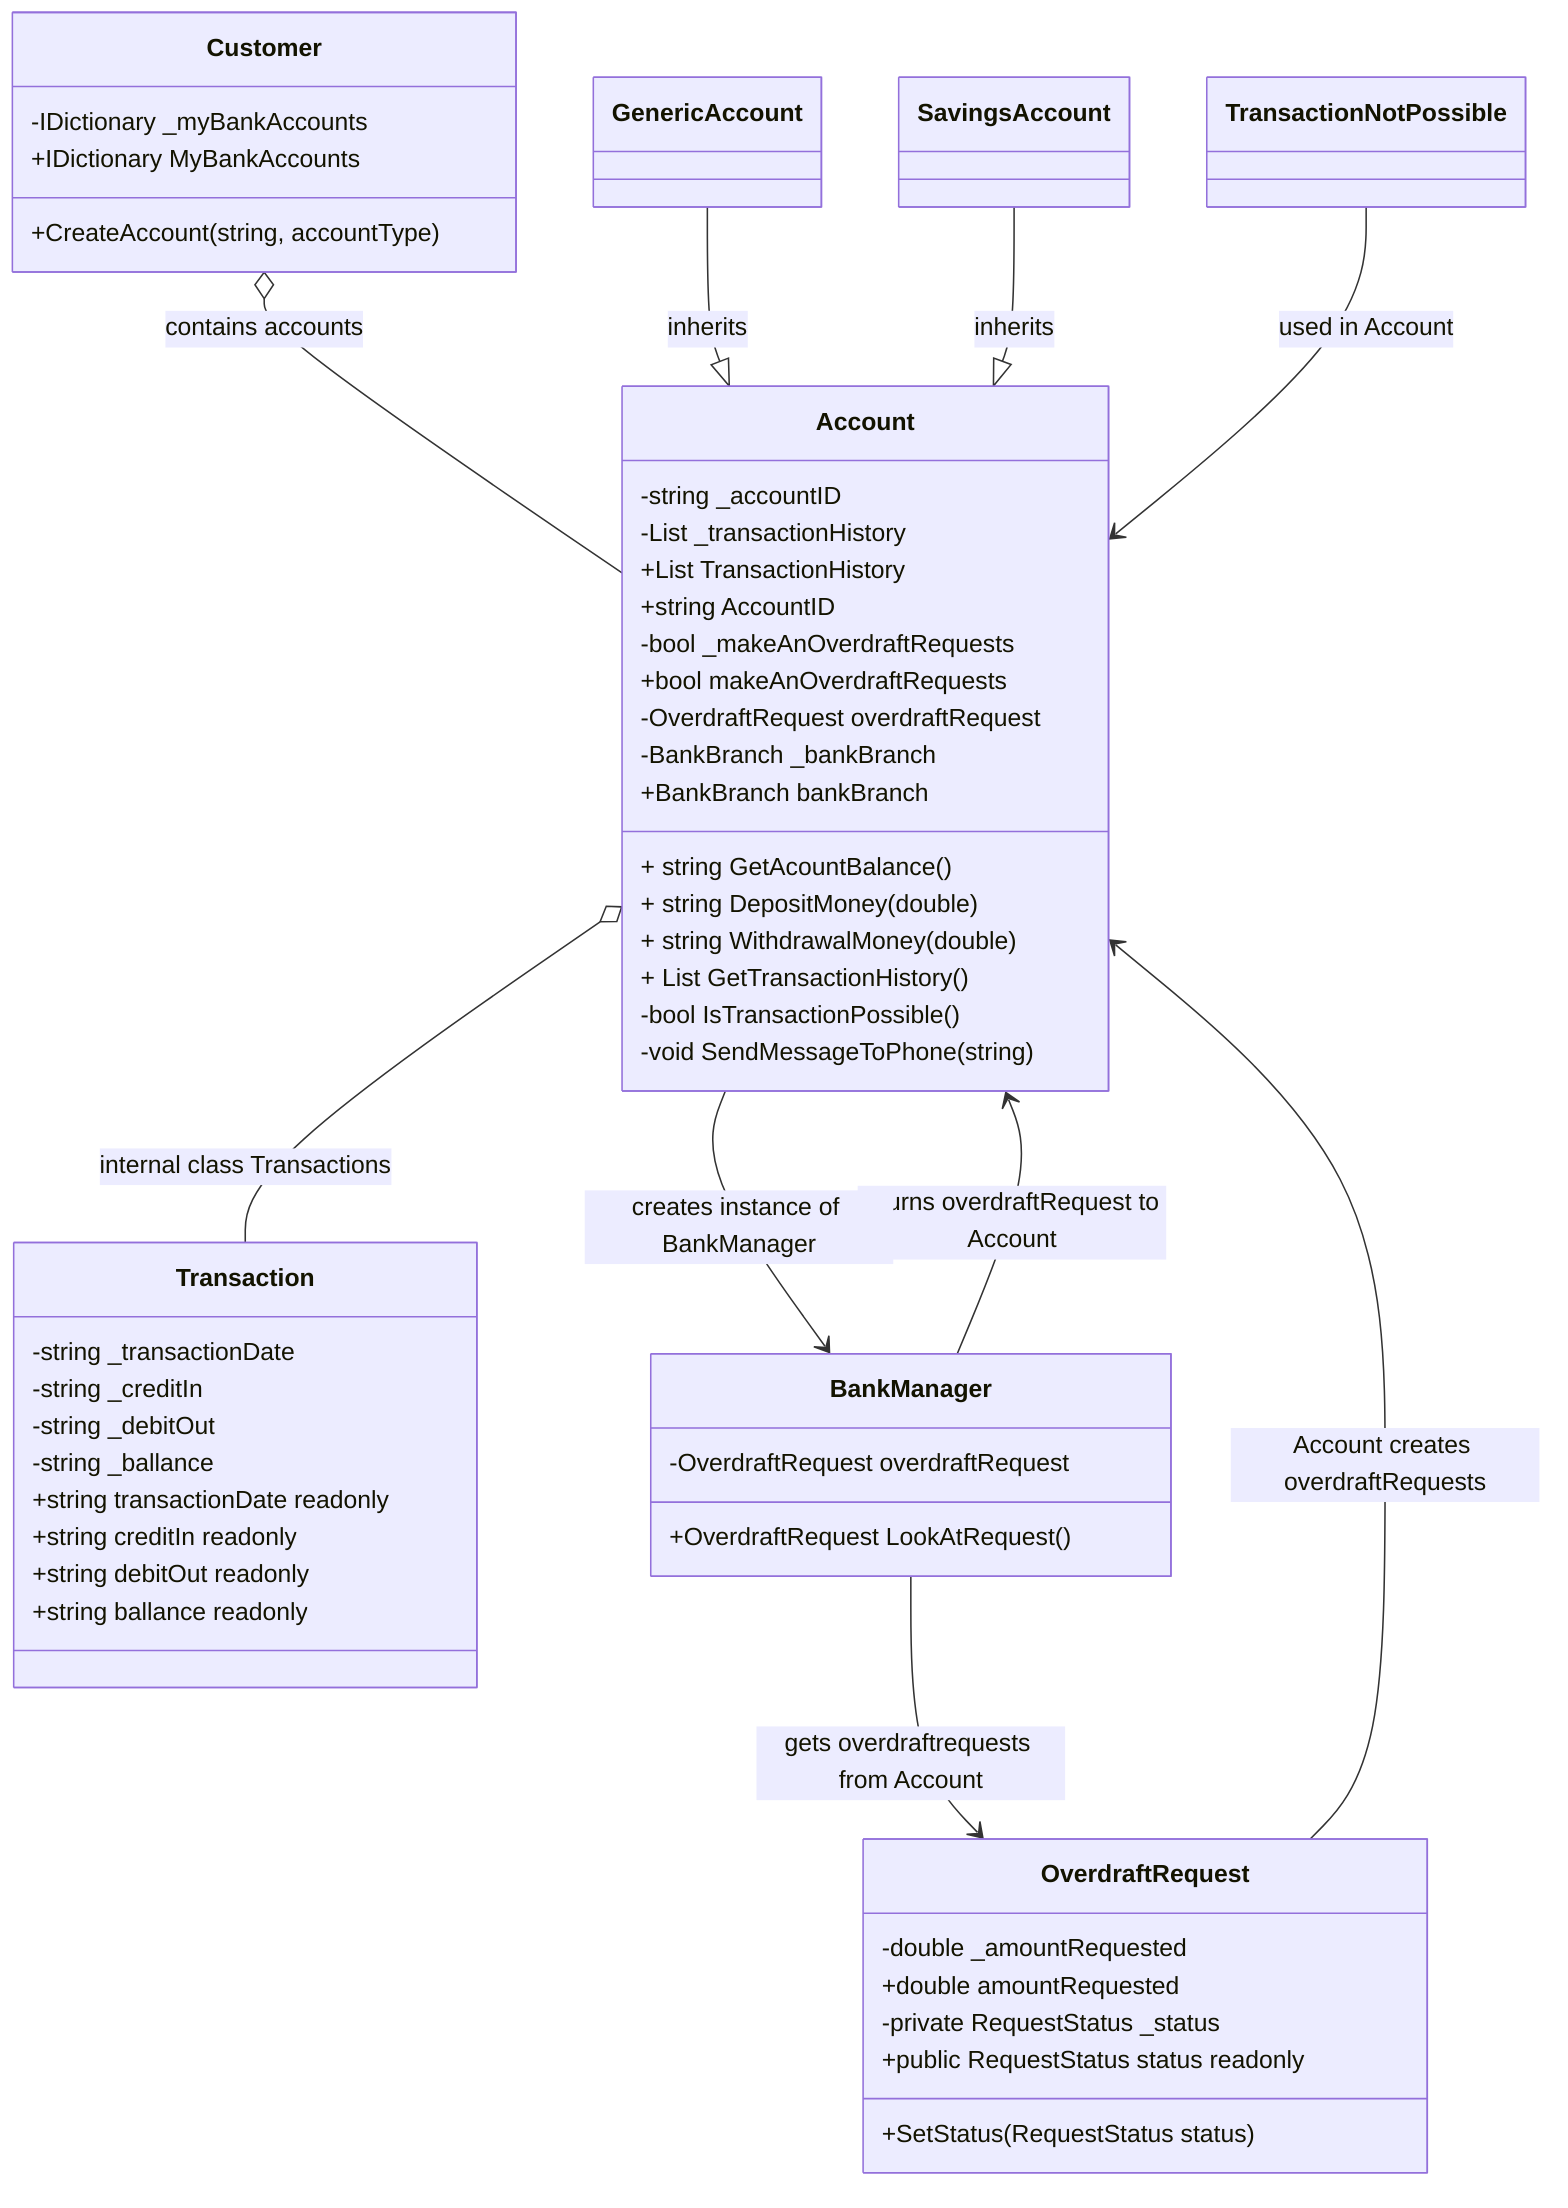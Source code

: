 classDiagram

Customer o-- Account : contains accounts
Account o-- Transaction : internal class Transactions

GenericAccount --|> Account : inherits
SavingsAccount --|> Account : inherits

TransactionNotPossible --> Account : used in Account

OverdraftRequest --> Account : Account creates overdraftRequests

BankManager --> OverdraftRequest : gets overdraftrequests from Account

BankManager --> Account : returns overdraftRequest to Account

Account --> BankManager : creates instance of BankManager

class Customer{
    -IDictionary<string, Account> _myBankAccounts
    +IDictionary<string, Account> MyBankAccounts

    +CreateAccount(string, accountType)

    

}

class Transaction{
    -string _transactionDate
    -string _creditIn
    -string _debitOut
    -string _ballance
    +string transactionDate readonly
    +string creditIn readonly
    +string debitOut readonly
    +string ballance readonly



}

class Account{
    
    -string _accountID
    -List<Transaction> _transactionHistory
    +List<Transation> TransactionHistory
    +string AccountID
    -bool _makeAnOverdraftRequests
    +bool makeAnOverdraftRequests
    -OverdraftRequest overdraftRequest
    -BankBranch _bankBranch
    +BankBranch bankBranch

    + string GetAcountBalance()
    + string DepositMoney(double)
    + string WithdrawalMoney(double)
    + List<string> GetTransactionHistory()

    -bool IsTransactionPossible()
    -void SendMessageToPhone(string)
}

class GenericAccount

class SavingsAccount

class OverdraftRequest{
    -double _amountRequested
    +double amountRequested

    -private RequestStatus _status
 
    +public RequestStatus status readonly

    +SetStatus(RequestStatus status)
}
class TransactionNotPossible{
    
}
class BankManager{
    -OverdraftRequest overdraftRequest

    +OverdraftRequest LookAtRequest()
}